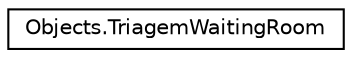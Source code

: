 digraph "Graphical Class Hierarchy"
{
 // LATEX_PDF_SIZE
  edge [fontname="Helvetica",fontsize="10",labelfontname="Helvetica",labelfontsize="10"];
  node [fontname="Helvetica",fontsize="10",shape=record];
  rankdir="LR";
  Node0 [label="Objects.TriagemWaitingRoom",height=0.2,width=0.4,color="black", fillcolor="white", style="filled",URL="$class_objects_1_1_triagem_waiting_room.html",tooltip="class that manages a waiting room before patients are evaluated"];
}
